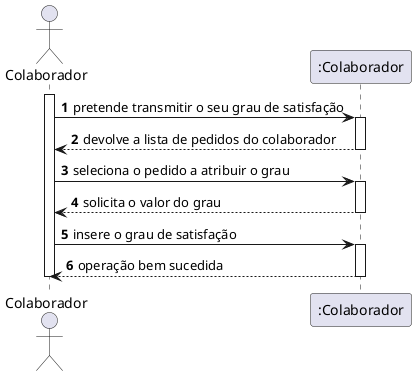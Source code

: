 @startuml
autonumber
actor "Colaborador" as USR

activate USR
USR -> ":Colaborador" : pretende transmitir o seu grau de satisfação
activate ":Colaborador"
":Colaborador" --> USR : devolve a lista de pedidos do colaborador
deactivate ":Colaborador"

USR -> ":Colaborador" : seleciona o pedido a atribuir o grau
activate ":Colaborador"
":Colaborador" --> USR : solicita o valor do grau
deactivate ":Colaborador"

USR -> ":Colaborador" : insere o grau de satisfação
activate ":Colaborador"
":Colaborador" --> USR : operação bem sucedida
deactivate ":Colaborador"

deactivate USR
@enduml
